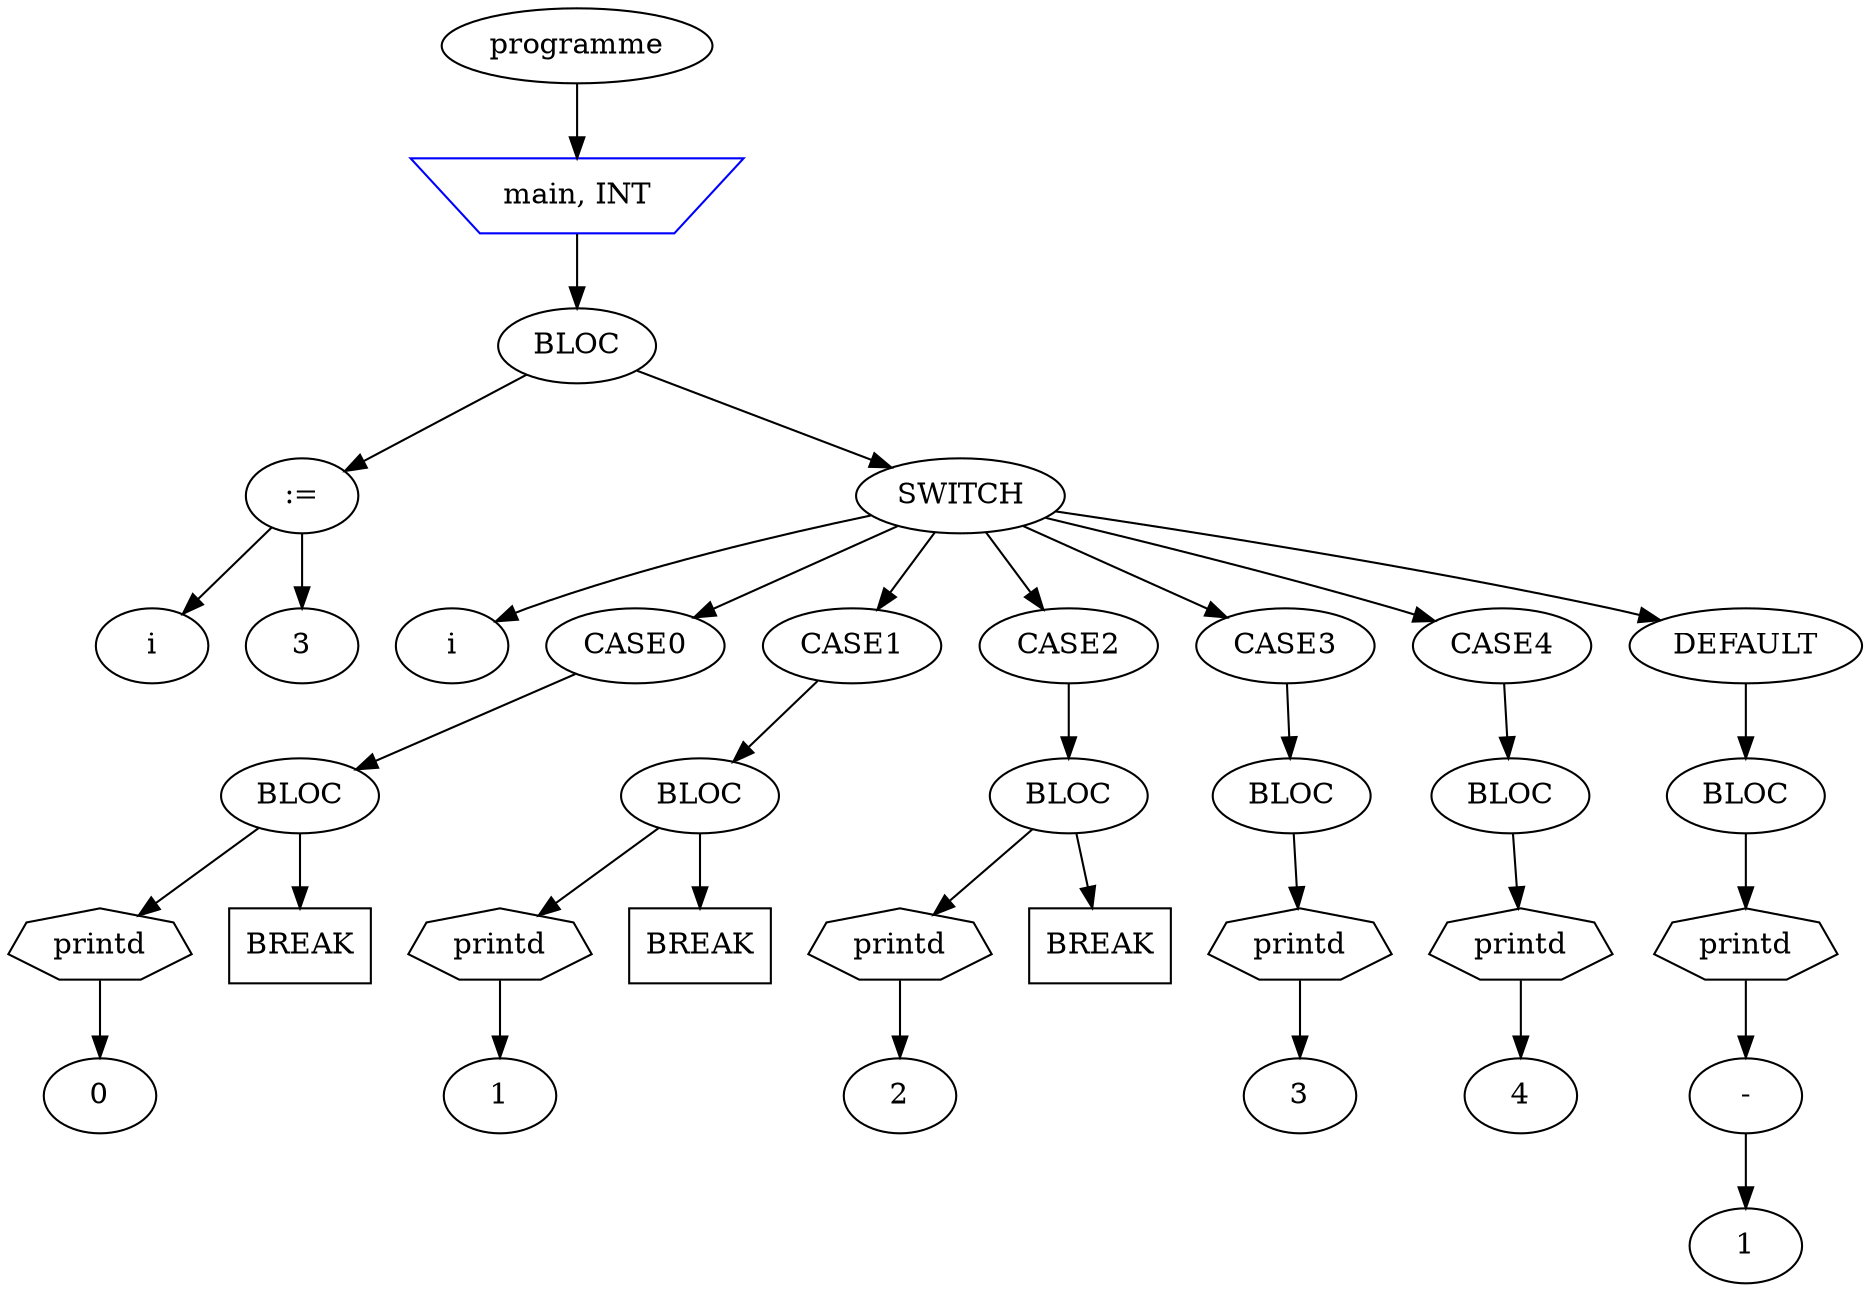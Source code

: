 digraph exempleminiC {
	node_0 [label ="programme"]
	node_1 [label ="main, INT" shape=invtrapezium color=blue]
	node_2 [label ="BLOC"]
	node_3 [label =":="]
	node_4 [label ="i"]
	node_5 [label ="3"]
	node_6 [label ="SWITCH"]
	node_7 [label ="i"]
	node_8 [label ="CASE0"]
	node_9 [label ="BLOC"]
	node_10 [label ="printd" shape=septagon]
	node_11 [label ="0"]
	node_12 [label ="BREAK" shape = box]
	node_13 [label ="CASE1"]
	node_14 [label ="BLOC"]
	node_15 [label ="printd" shape=septagon]
	node_16 [label ="1"]
	node_17 [label ="BREAK" shape = box]
	node_18 [label ="CASE2"]
	node_19 [label ="BLOC"]
	node_20 [label ="printd" shape=septagon]
	node_21 [label ="2"]
	node_22 [label ="BREAK" shape = box]
	node_23 [label ="CASE3"]
	node_24 [label ="BLOC"]
	node_25 [label ="printd" shape=septagon]
	node_26 [label ="3"]
	node_27 [label ="CASE4"]
	node_28 [label ="BLOC"]
	node_29 [label ="printd" shape=septagon]
	node_30 [label ="4"]
	node_31 [label ="DEFAULT"]
	node_32 [label ="BLOC"]
	node_33 [label ="printd" shape=septagon]
	node_34 [label ="-"]
	node_35 [label ="1"]
	node_0 -> node_1
	node_1 -> node_2
	node_2 -> node_3
	node_3 -> node_4
	node_3 -> node_5
	node_2 -> node_6
	node_6 -> node_7
	node_6 -> node_8
	node_8 -> node_9
	node_9 -> node_10
	node_10 -> node_11
	node_9 -> node_12
	node_6 -> node_13
	node_13 -> node_14
	node_14 -> node_15
	node_15 -> node_16
	node_14 -> node_17
	node_6 -> node_18
	node_18 -> node_19
	node_19 -> node_20
	node_20 -> node_21
	node_19 -> node_22
	node_6 -> node_23
	node_23 -> node_24
	node_24 -> node_25
	node_25 -> node_26
	node_6 -> node_27
	node_27 -> node_28
	node_28 -> node_29
	node_29 -> node_30
	node_6 -> node_31
	node_31 -> node_32
	node_32 -> node_33
	node_33 -> node_34
	node_34 -> node_35

}
